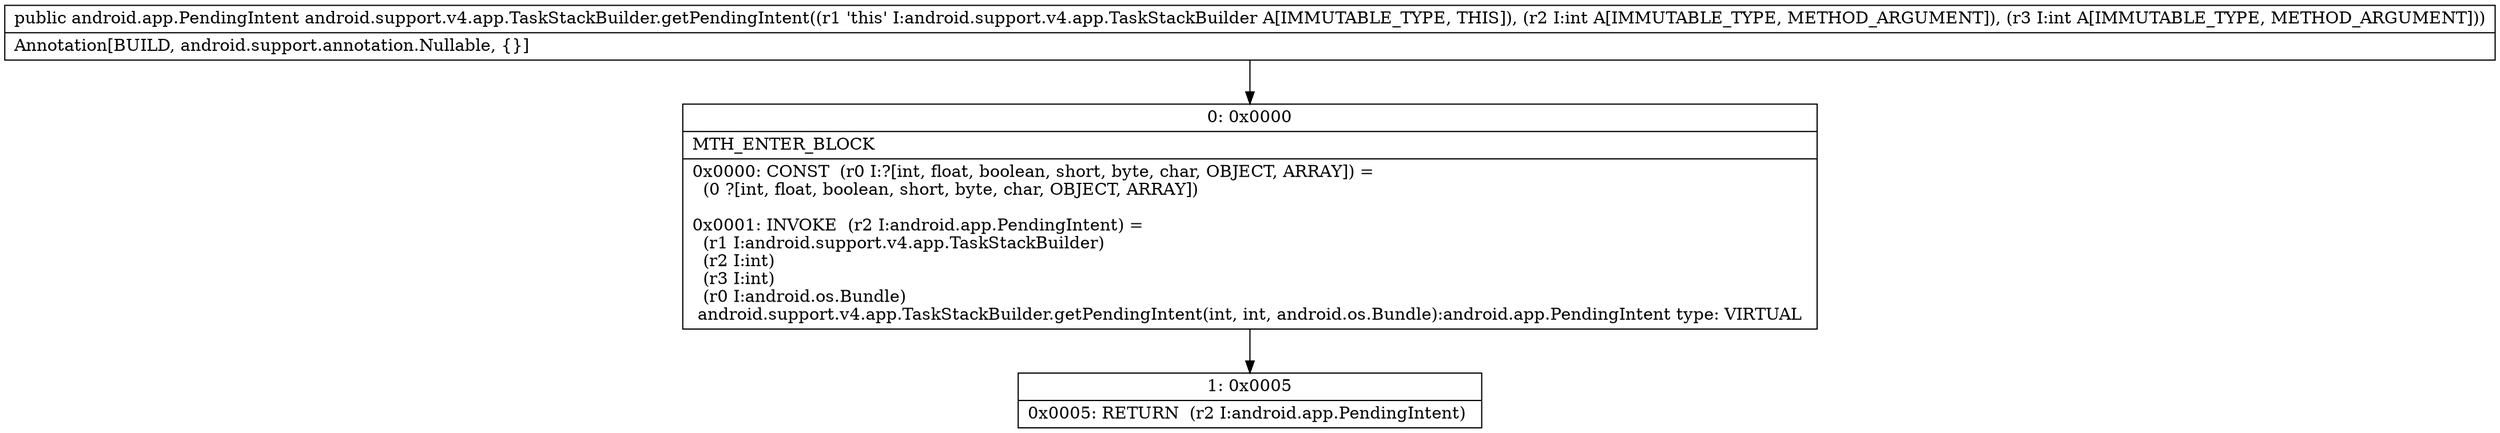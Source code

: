 digraph "CFG forandroid.support.v4.app.TaskStackBuilder.getPendingIntent(II)Landroid\/app\/PendingIntent;" {
Node_0 [shape=record,label="{0\:\ 0x0000|MTH_ENTER_BLOCK\l|0x0000: CONST  (r0 I:?[int, float, boolean, short, byte, char, OBJECT, ARRAY]) = \l  (0 ?[int, float, boolean, short, byte, char, OBJECT, ARRAY])\l \l0x0001: INVOKE  (r2 I:android.app.PendingIntent) = \l  (r1 I:android.support.v4.app.TaskStackBuilder)\l  (r2 I:int)\l  (r3 I:int)\l  (r0 I:android.os.Bundle)\l android.support.v4.app.TaskStackBuilder.getPendingIntent(int, int, android.os.Bundle):android.app.PendingIntent type: VIRTUAL \l}"];
Node_1 [shape=record,label="{1\:\ 0x0005|0x0005: RETURN  (r2 I:android.app.PendingIntent) \l}"];
MethodNode[shape=record,label="{public android.app.PendingIntent android.support.v4.app.TaskStackBuilder.getPendingIntent((r1 'this' I:android.support.v4.app.TaskStackBuilder A[IMMUTABLE_TYPE, THIS]), (r2 I:int A[IMMUTABLE_TYPE, METHOD_ARGUMENT]), (r3 I:int A[IMMUTABLE_TYPE, METHOD_ARGUMENT]))  | Annotation[BUILD, android.support.annotation.Nullable, \{\}]\l}"];
MethodNode -> Node_0;
Node_0 -> Node_1;
}

